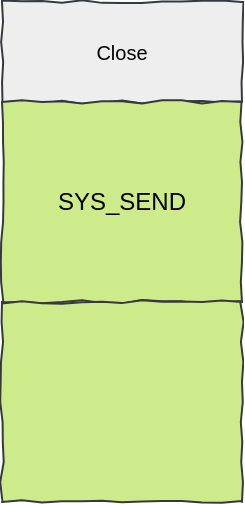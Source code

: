 <mxfile version="14.6.13" type="device"><diagram id="IXZQoSjF9d7OW6P3t3-u" name="第 1 页"><mxGraphModel dx="946" dy="657" grid="1" gridSize="10" guides="1" tooltips="1" connect="1" arrows="1" fold="1" page="1" pageScale="1" pageWidth="827" pageHeight="1169" math="0" shadow="0"><root><mxCell id="0"/><mxCell id="1" parent="0"/><mxCell id="Vpd5Lla4jbhy5-HRocLD-2" value="&lt;font size=&quot;1&quot;&gt;Close&lt;/font&gt;" style="rounded=0;whiteSpace=wrap;html=1;glass=0;sketch=0;labelBorderColor=none;comic=1;autosize=1;fillColor=#eeeeee;strokeColor=#36393d;" vertex="1" parent="1"><mxGeometry x="240" y="280" width="120" height="50" as="geometry"/></mxCell><mxCell id="Vpd5Lla4jbhy5-HRocLD-3" value="SYS_SEND" style="rounded=0;whiteSpace=wrap;html=1;glass=0;sketch=0;comic=1;fillColor=#cdeb8b;strokeColor=#36393d;" vertex="1" parent="1"><mxGeometry x="240" y="330" width="120" height="100" as="geometry"/></mxCell><mxCell id="Vpd5Lla4jbhy5-HRocLD-4" value="" style="rounded=0;whiteSpace=wrap;html=1;glass=0;sketch=0;comic=1;fillColor=#cdeb8b;strokeColor=#36393d;" vertex="1" parent="1"><mxGeometry x="240" y="430" width="120" height="100" as="geometry"/></mxCell></root></mxGraphModel></diagram></mxfile>